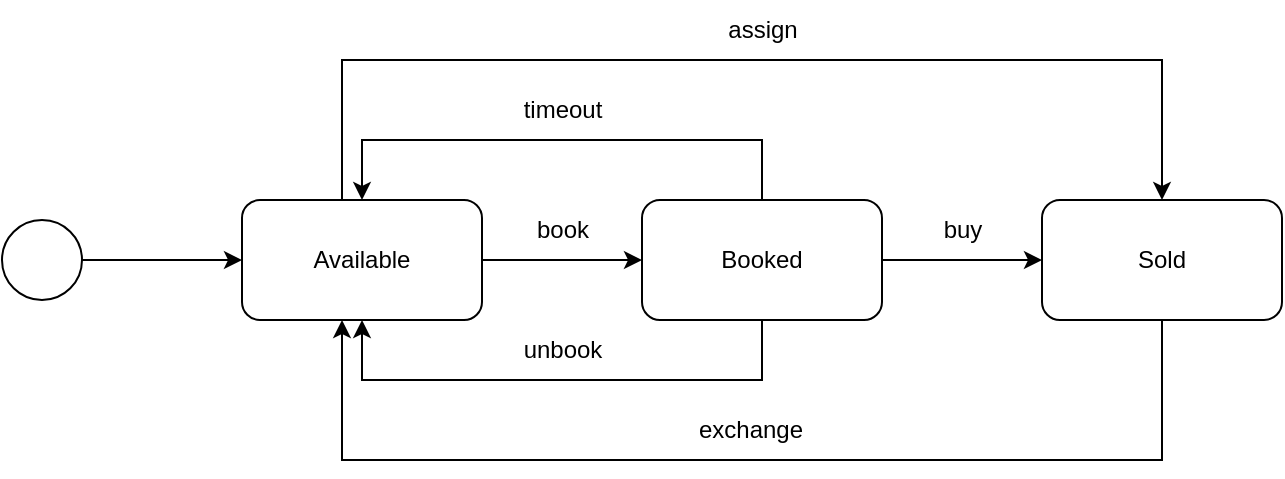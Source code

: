 <mxfile version="21.2.2" type="device">
  <diagram id="Pff1Fqu8-uFTUFlDmxd5" name="Page-1">
    <mxGraphModel dx="794" dy="430" grid="1" gridSize="10" guides="1" tooltips="1" connect="1" arrows="1" fold="1" page="1" pageScale="1" pageWidth="827" pageHeight="1169" math="0" shadow="0">
      <root>
        <mxCell id="0" />
        <mxCell id="1" parent="0" />
        <mxCell id="P65E7yHXWWaNYCn_BCiZ-5" value="" style="edgeStyle=orthogonalEdgeStyle;rounded=0;orthogonalLoop=1;jettySize=auto;html=1;" edge="1" parent="1" source="P65E7yHXWWaNYCn_BCiZ-1" target="P65E7yHXWWaNYCn_BCiZ-2">
          <mxGeometry relative="1" as="geometry" />
        </mxCell>
        <mxCell id="P65E7yHXWWaNYCn_BCiZ-1" value="" style="ellipse;whiteSpace=wrap;html=1;aspect=fixed;" vertex="1" parent="1">
          <mxGeometry x="40" y="120" width="40" height="40" as="geometry" />
        </mxCell>
        <mxCell id="P65E7yHXWWaNYCn_BCiZ-6" value="" style="edgeStyle=orthogonalEdgeStyle;rounded=0;orthogonalLoop=1;jettySize=auto;html=1;" edge="1" parent="1" source="P65E7yHXWWaNYCn_BCiZ-2" target="P65E7yHXWWaNYCn_BCiZ-3">
          <mxGeometry relative="1" as="geometry" />
        </mxCell>
        <mxCell id="P65E7yHXWWaNYCn_BCiZ-13" style="edgeStyle=orthogonalEdgeStyle;rounded=0;orthogonalLoop=1;jettySize=auto;html=1;entryX=0.5;entryY=0;entryDx=0;entryDy=0;" edge="1" parent="1" source="P65E7yHXWWaNYCn_BCiZ-2" target="P65E7yHXWWaNYCn_BCiZ-4">
          <mxGeometry relative="1" as="geometry">
            <Array as="points">
              <mxPoint x="210" y="40" />
              <mxPoint x="620" y="40" />
            </Array>
          </mxGeometry>
        </mxCell>
        <mxCell id="P65E7yHXWWaNYCn_BCiZ-2" value="Available" style="rounded=1;whiteSpace=wrap;html=1;" vertex="1" parent="1">
          <mxGeometry x="160" y="110" width="120" height="60" as="geometry" />
        </mxCell>
        <mxCell id="P65E7yHXWWaNYCn_BCiZ-7" value="" style="edgeStyle=orthogonalEdgeStyle;rounded=0;orthogonalLoop=1;jettySize=auto;html=1;" edge="1" parent="1" source="P65E7yHXWWaNYCn_BCiZ-3" target="P65E7yHXWWaNYCn_BCiZ-4">
          <mxGeometry relative="1" as="geometry" />
        </mxCell>
        <mxCell id="P65E7yHXWWaNYCn_BCiZ-10" style="edgeStyle=orthogonalEdgeStyle;rounded=0;orthogonalLoop=1;jettySize=auto;html=1;entryX=0.5;entryY=0;entryDx=0;entryDy=0;" edge="1" parent="1" source="P65E7yHXWWaNYCn_BCiZ-3" target="P65E7yHXWWaNYCn_BCiZ-2">
          <mxGeometry relative="1" as="geometry">
            <Array as="points">
              <mxPoint x="420" y="80" />
              <mxPoint x="220" y="80" />
            </Array>
          </mxGeometry>
        </mxCell>
        <mxCell id="P65E7yHXWWaNYCn_BCiZ-12" style="edgeStyle=orthogonalEdgeStyle;rounded=0;orthogonalLoop=1;jettySize=auto;html=1;entryX=0.5;entryY=1;entryDx=0;entryDy=0;" edge="1" parent="1" source="P65E7yHXWWaNYCn_BCiZ-3" target="P65E7yHXWWaNYCn_BCiZ-2">
          <mxGeometry relative="1" as="geometry">
            <Array as="points">
              <mxPoint x="420" y="200" />
              <mxPoint x="220" y="200" />
            </Array>
          </mxGeometry>
        </mxCell>
        <mxCell id="P65E7yHXWWaNYCn_BCiZ-3" value="Booked" style="rounded=1;whiteSpace=wrap;html=1;" vertex="1" parent="1">
          <mxGeometry x="360" y="110" width="120" height="60" as="geometry" />
        </mxCell>
        <mxCell id="P65E7yHXWWaNYCn_BCiZ-14" style="edgeStyle=orthogonalEdgeStyle;rounded=0;orthogonalLoop=1;jettySize=auto;html=1;" edge="1" parent="1" source="P65E7yHXWWaNYCn_BCiZ-4">
          <mxGeometry relative="1" as="geometry">
            <mxPoint x="210" y="170" as="targetPoint" />
            <Array as="points">
              <mxPoint x="620" y="240" />
              <mxPoint x="210" y="240" />
              <mxPoint x="210" y="170" />
            </Array>
          </mxGeometry>
        </mxCell>
        <mxCell id="P65E7yHXWWaNYCn_BCiZ-4" value="Sold" style="rounded=1;whiteSpace=wrap;html=1;" vertex="1" parent="1">
          <mxGeometry x="560" y="110" width="120" height="60" as="geometry" />
        </mxCell>
        <mxCell id="P65E7yHXWWaNYCn_BCiZ-15" value="buy" style="text;html=1;align=center;verticalAlign=middle;resizable=0;points=[];autosize=1;strokeColor=none;fillColor=none;" vertex="1" parent="1">
          <mxGeometry x="500" y="110" width="40" height="30" as="geometry" />
        </mxCell>
        <mxCell id="P65E7yHXWWaNYCn_BCiZ-17" value="book" style="text;html=1;align=center;verticalAlign=middle;resizable=0;points=[];autosize=1;strokeColor=none;fillColor=none;" vertex="1" parent="1">
          <mxGeometry x="295" y="110" width="50" height="30" as="geometry" />
        </mxCell>
        <mxCell id="P65E7yHXWWaNYCn_BCiZ-18" value="timeout" style="text;html=1;align=center;verticalAlign=middle;resizable=0;points=[];autosize=1;strokeColor=none;fillColor=none;" vertex="1" parent="1">
          <mxGeometry x="290" y="50" width="60" height="30" as="geometry" />
        </mxCell>
        <mxCell id="P65E7yHXWWaNYCn_BCiZ-19" value="unbook" style="text;html=1;align=center;verticalAlign=middle;resizable=0;points=[];autosize=1;strokeColor=none;fillColor=none;" vertex="1" parent="1">
          <mxGeometry x="290" y="170" width="60" height="30" as="geometry" />
        </mxCell>
        <mxCell id="P65E7yHXWWaNYCn_BCiZ-20" value="exchange" style="text;html=1;align=center;verticalAlign=middle;resizable=0;points=[];autosize=1;strokeColor=none;fillColor=none;" vertex="1" parent="1">
          <mxGeometry x="374" y="210" width="80" height="30" as="geometry" />
        </mxCell>
        <mxCell id="P65E7yHXWWaNYCn_BCiZ-22" value="assign" style="text;html=1;align=center;verticalAlign=middle;resizable=0;points=[];autosize=1;strokeColor=none;fillColor=none;" vertex="1" parent="1">
          <mxGeometry x="390" y="10" width="60" height="30" as="geometry" />
        </mxCell>
      </root>
    </mxGraphModel>
  </diagram>
</mxfile>
